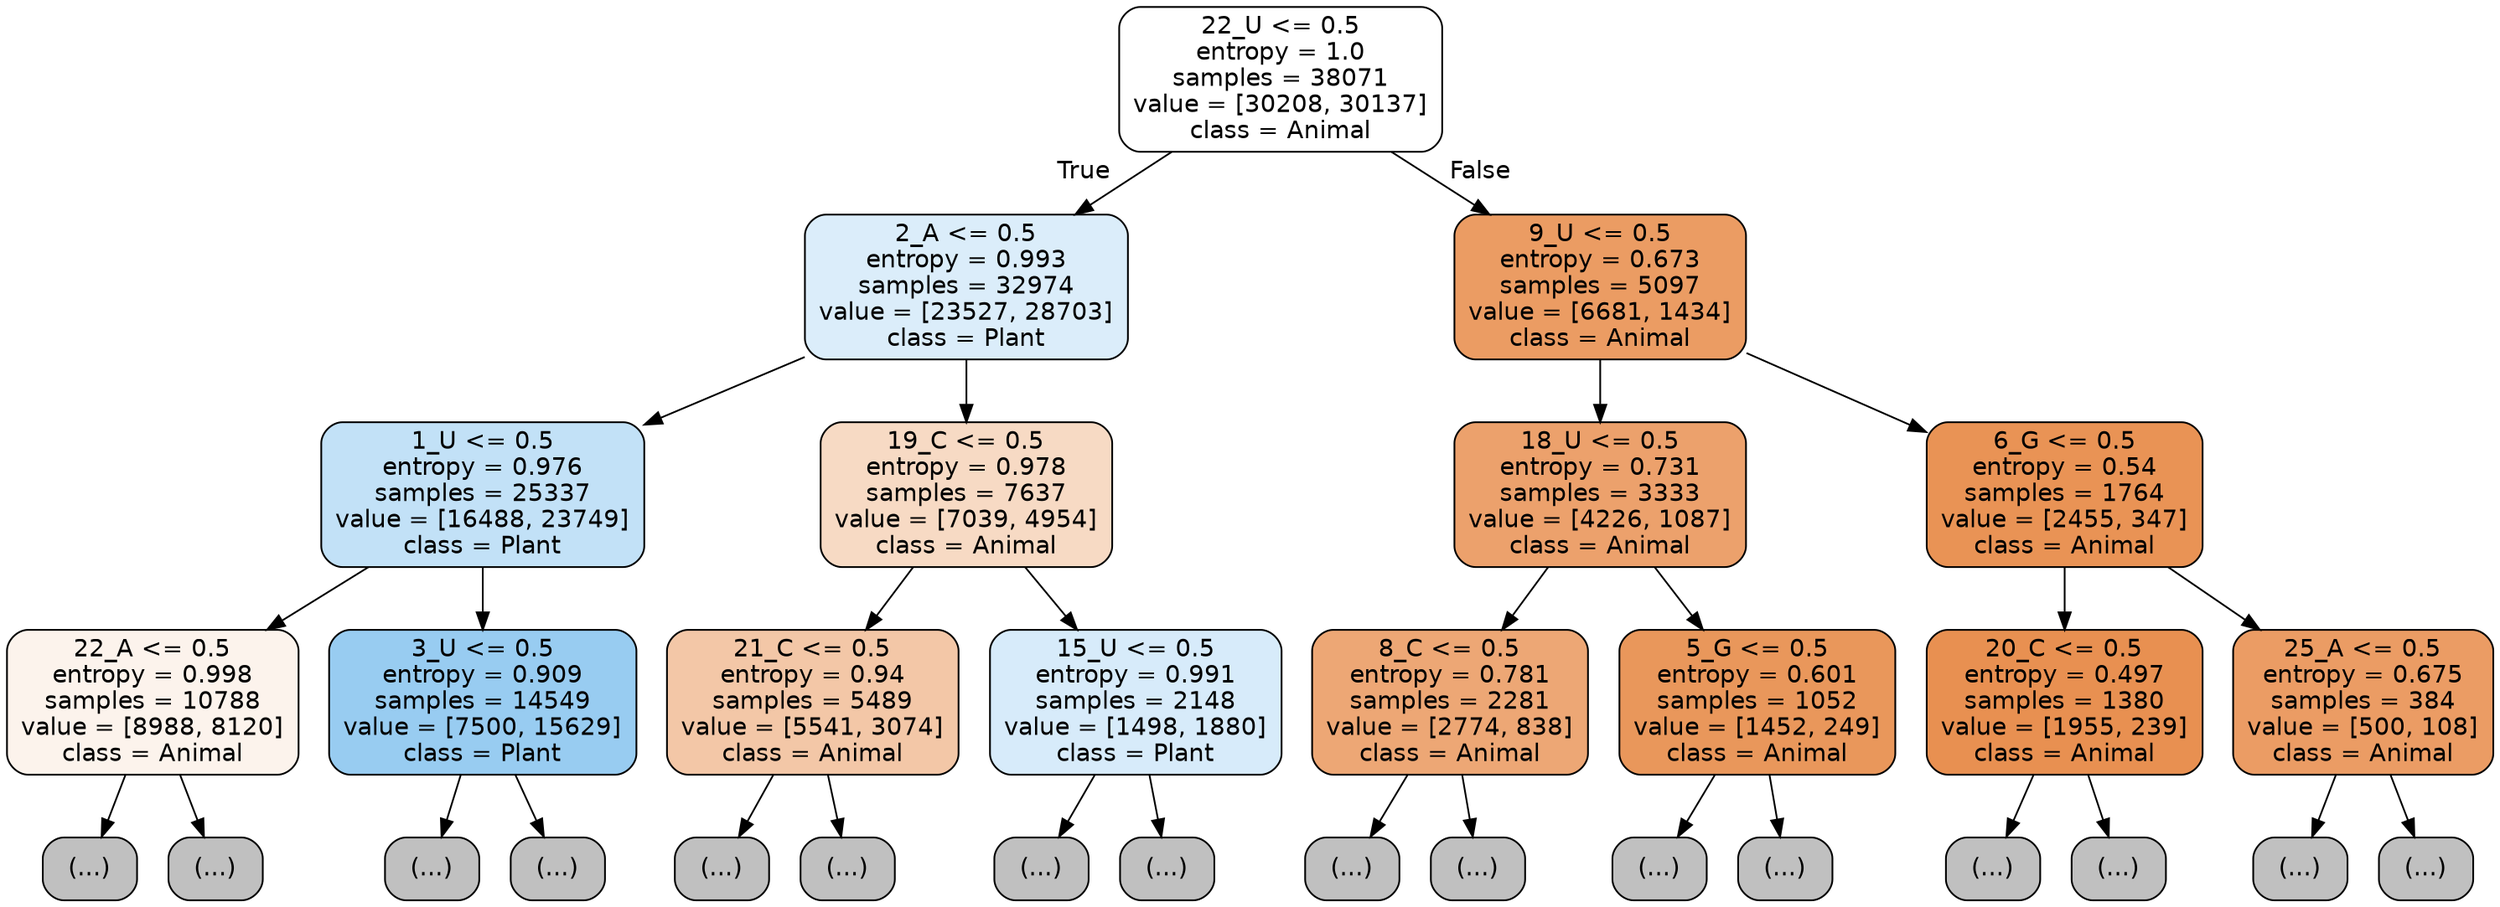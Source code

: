 digraph Tree {
node [shape=box, style="filled, rounded", color="black", fontname="helvetica"] ;
edge [fontname="helvetica"] ;
0 [label="22_U <= 0.5\nentropy = 1.0\nsamples = 38071\nvalue = [30208, 30137]\nclass = Animal", fillcolor="#ffffff"] ;
1 [label="2_A <= 0.5\nentropy = 0.993\nsamples = 32974\nvalue = [23527, 28703]\nclass = Plant", fillcolor="#dbedfa"] ;
0 -> 1 [labeldistance=2.5, labelangle=45, headlabel="True"] ;
2 [label="1_U <= 0.5\nentropy = 0.976\nsamples = 25337\nvalue = [16488, 23749]\nclass = Plant", fillcolor="#c2e1f7"] ;
1 -> 2 ;
3 [label="22_A <= 0.5\nentropy = 0.998\nsamples = 10788\nvalue = [8988, 8120]\nclass = Animal", fillcolor="#fcf3ec"] ;
2 -> 3 ;
4 [label="(...)", fillcolor="#C0C0C0"] ;
3 -> 4 ;
5149 [label="(...)", fillcolor="#C0C0C0"] ;
3 -> 5149 ;
5862 [label="3_U <= 0.5\nentropy = 0.909\nsamples = 14549\nvalue = [7500, 15629]\nclass = Plant", fillcolor="#98ccf1"] ;
2 -> 5862 ;
5863 [label="(...)", fillcolor="#C0C0C0"] ;
5862 -> 5863 ;
9724 [label="(...)", fillcolor="#C0C0C0"] ;
5862 -> 9724 ;
11053 [label="19_C <= 0.5\nentropy = 0.978\nsamples = 7637\nvalue = [7039, 4954]\nclass = Animal", fillcolor="#f7dac4"] ;
1 -> 11053 ;
11054 [label="21_C <= 0.5\nentropy = 0.94\nsamples = 5489\nvalue = [5541, 3074]\nclass = Animal", fillcolor="#f3c7a7"] ;
11053 -> 11054 ;
11055 [label="(...)", fillcolor="#C0C0C0"] ;
11054 -> 11055 ;
13202 [label="(...)", fillcolor="#C0C0C0"] ;
11054 -> 13202 ;
13705 [label="15_U <= 0.5\nentropy = 0.991\nsamples = 2148\nvalue = [1498, 1880]\nclass = Plant", fillcolor="#d7ebfa"] ;
11053 -> 13705 ;
13706 [label="(...)", fillcolor="#C0C0C0"] ;
13705 -> 13706 ;
14409 [label="(...)", fillcolor="#C0C0C0"] ;
13705 -> 14409 ;
14624 [label="9_U <= 0.5\nentropy = 0.673\nsamples = 5097\nvalue = [6681, 1434]\nclass = Animal", fillcolor="#eb9c63"] ;
0 -> 14624 [labeldistance=2.5, labelangle=-45, headlabel="False"] ;
14625 [label="18_U <= 0.5\nentropy = 0.731\nsamples = 3333\nvalue = [4226, 1087]\nclass = Animal", fillcolor="#eca16c"] ;
14624 -> 14625 ;
14626 [label="8_C <= 0.5\nentropy = 0.781\nsamples = 2281\nvalue = [2774, 838]\nclass = Animal", fillcolor="#eda775"] ;
14625 -> 14626 ;
14627 [label="(...)", fillcolor="#C0C0C0"] ;
14626 -> 14627 ;
15480 [label="(...)", fillcolor="#C0C0C0"] ;
14626 -> 15480 ;
15667 [label="5_G <= 0.5\nentropy = 0.601\nsamples = 1052\nvalue = [1452, 249]\nclass = Animal", fillcolor="#e9975b"] ;
14625 -> 15667 ;
15668 [label="(...)", fillcolor="#C0C0C0"] ;
15667 -> 15668 ;
15943 [label="(...)", fillcolor="#C0C0C0"] ;
15667 -> 15943 ;
16076 [label="6_G <= 0.5\nentropy = 0.54\nsamples = 1764\nvalue = [2455, 347]\nclass = Animal", fillcolor="#e99355"] ;
14624 -> 16076 ;
16077 [label="20_C <= 0.5\nentropy = 0.497\nsamples = 1380\nvalue = [1955, 239]\nclass = Animal", fillcolor="#e89051"] ;
16076 -> 16077 ;
16078 [label="(...)", fillcolor="#C0C0C0"] ;
16077 -> 16078 ;
16385 [label="(...)", fillcolor="#C0C0C0"] ;
16077 -> 16385 ;
16476 [label="25_A <= 0.5\nentropy = 0.675\nsamples = 384\nvalue = [500, 108]\nclass = Animal", fillcolor="#eb9c64"] ;
16076 -> 16476 ;
16477 [label="(...)", fillcolor="#C0C0C0"] ;
16476 -> 16477 ;
16622 [label="(...)", fillcolor="#C0C0C0"] ;
16476 -> 16622 ;
}